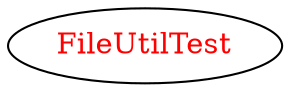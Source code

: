 digraph dependencyGraph {
 concentrate=true;
 ranksep="2.0";
 rankdir="LR"; 
 splines="ortho";
"FileUtilTest" [fontcolor="red"];
}